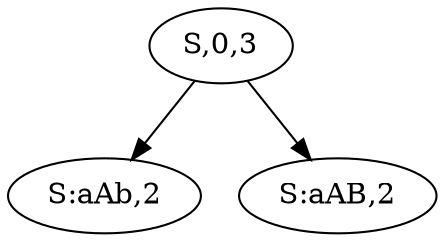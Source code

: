 digraph SPPF {
"S,0,3"
"S:aAb,2"
"S,0,3" -> "S:aAb,2"
"S:aAB,2"
"S,0,3" -> "S:aAB,2"
"S:aAb,2";"S:aAB,2"
}
